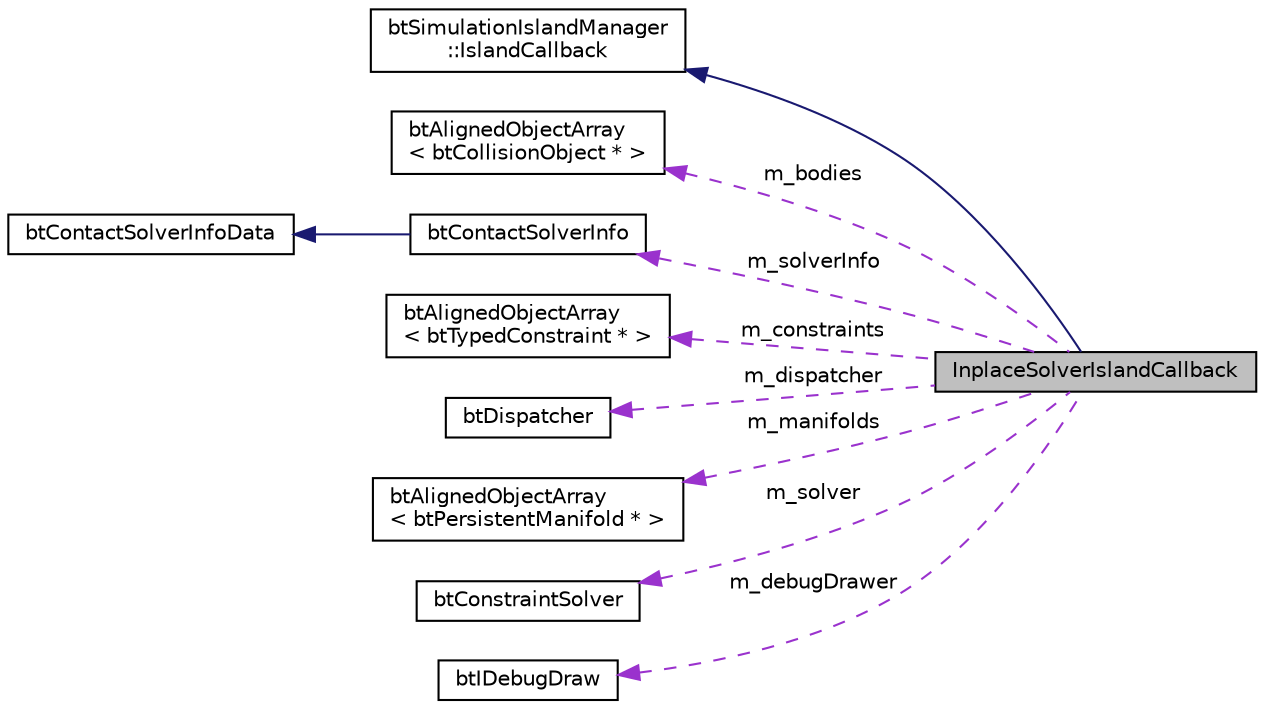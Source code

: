digraph "InplaceSolverIslandCallback"
{
  edge [fontname="Helvetica",fontsize="10",labelfontname="Helvetica",labelfontsize="10"];
  node [fontname="Helvetica",fontsize="10",shape=record];
  rankdir="LR";
  Node1 [label="InplaceSolverIslandCallback",height=0.2,width=0.4,color="black", fillcolor="grey75", style="filled", fontcolor="black"];
  Node2 -> Node1 [dir="back",color="midnightblue",fontsize="10",style="solid",fontname="Helvetica"];
  Node2 [label="btSimulationIslandManager\l::IslandCallback",height=0.2,width=0.4,color="black", fillcolor="white", style="filled",URL="$structbt_simulation_island_manager_1_1_island_callback.html"];
  Node3 -> Node1 [dir="back",color="darkorchid3",fontsize="10",style="dashed",label=" m_bodies" ,fontname="Helvetica"];
  Node3 [label="btAlignedObjectArray\l\< btCollisionObject * \>",height=0.2,width=0.4,color="black", fillcolor="white", style="filled",URL="$classbt_aligned_object_array.html"];
  Node4 -> Node1 [dir="back",color="darkorchid3",fontsize="10",style="dashed",label=" m_solverInfo" ,fontname="Helvetica"];
  Node4 [label="btContactSolverInfo",height=0.2,width=0.4,color="black", fillcolor="white", style="filled",URL="$structbt_contact_solver_info.html"];
  Node5 -> Node4 [dir="back",color="midnightblue",fontsize="10",style="solid",fontname="Helvetica"];
  Node5 [label="btContactSolverInfoData",height=0.2,width=0.4,color="black", fillcolor="white", style="filled",URL="$structbt_contact_solver_info_data.html"];
  Node6 -> Node1 [dir="back",color="darkorchid3",fontsize="10",style="dashed",label=" m_constraints" ,fontname="Helvetica"];
  Node6 [label="btAlignedObjectArray\l\< btTypedConstraint * \>",height=0.2,width=0.4,color="black", fillcolor="white", style="filled",URL="$classbt_aligned_object_array.html"];
  Node7 -> Node1 [dir="back",color="darkorchid3",fontsize="10",style="dashed",label=" m_dispatcher" ,fontname="Helvetica"];
  Node7 [label="btDispatcher",height=0.2,width=0.4,color="black", fillcolor="white", style="filled",URL="$classbt_dispatcher.html"];
  Node8 -> Node1 [dir="back",color="darkorchid3",fontsize="10",style="dashed",label=" m_manifolds" ,fontname="Helvetica"];
  Node8 [label="btAlignedObjectArray\l\< btPersistentManifold * \>",height=0.2,width=0.4,color="black", fillcolor="white", style="filled",URL="$classbt_aligned_object_array.html"];
  Node9 -> Node1 [dir="back",color="darkorchid3",fontsize="10",style="dashed",label=" m_solver" ,fontname="Helvetica"];
  Node9 [label="btConstraintSolver",height=0.2,width=0.4,color="black", fillcolor="white", style="filled",URL="$classbt_constraint_solver.html"];
  Node10 -> Node1 [dir="back",color="darkorchid3",fontsize="10",style="dashed",label=" m_debugDrawer" ,fontname="Helvetica"];
  Node10 [label="btIDebugDraw",height=0.2,width=0.4,color="black", fillcolor="white", style="filled",URL="$classbt_i_debug_draw.html"];
}
